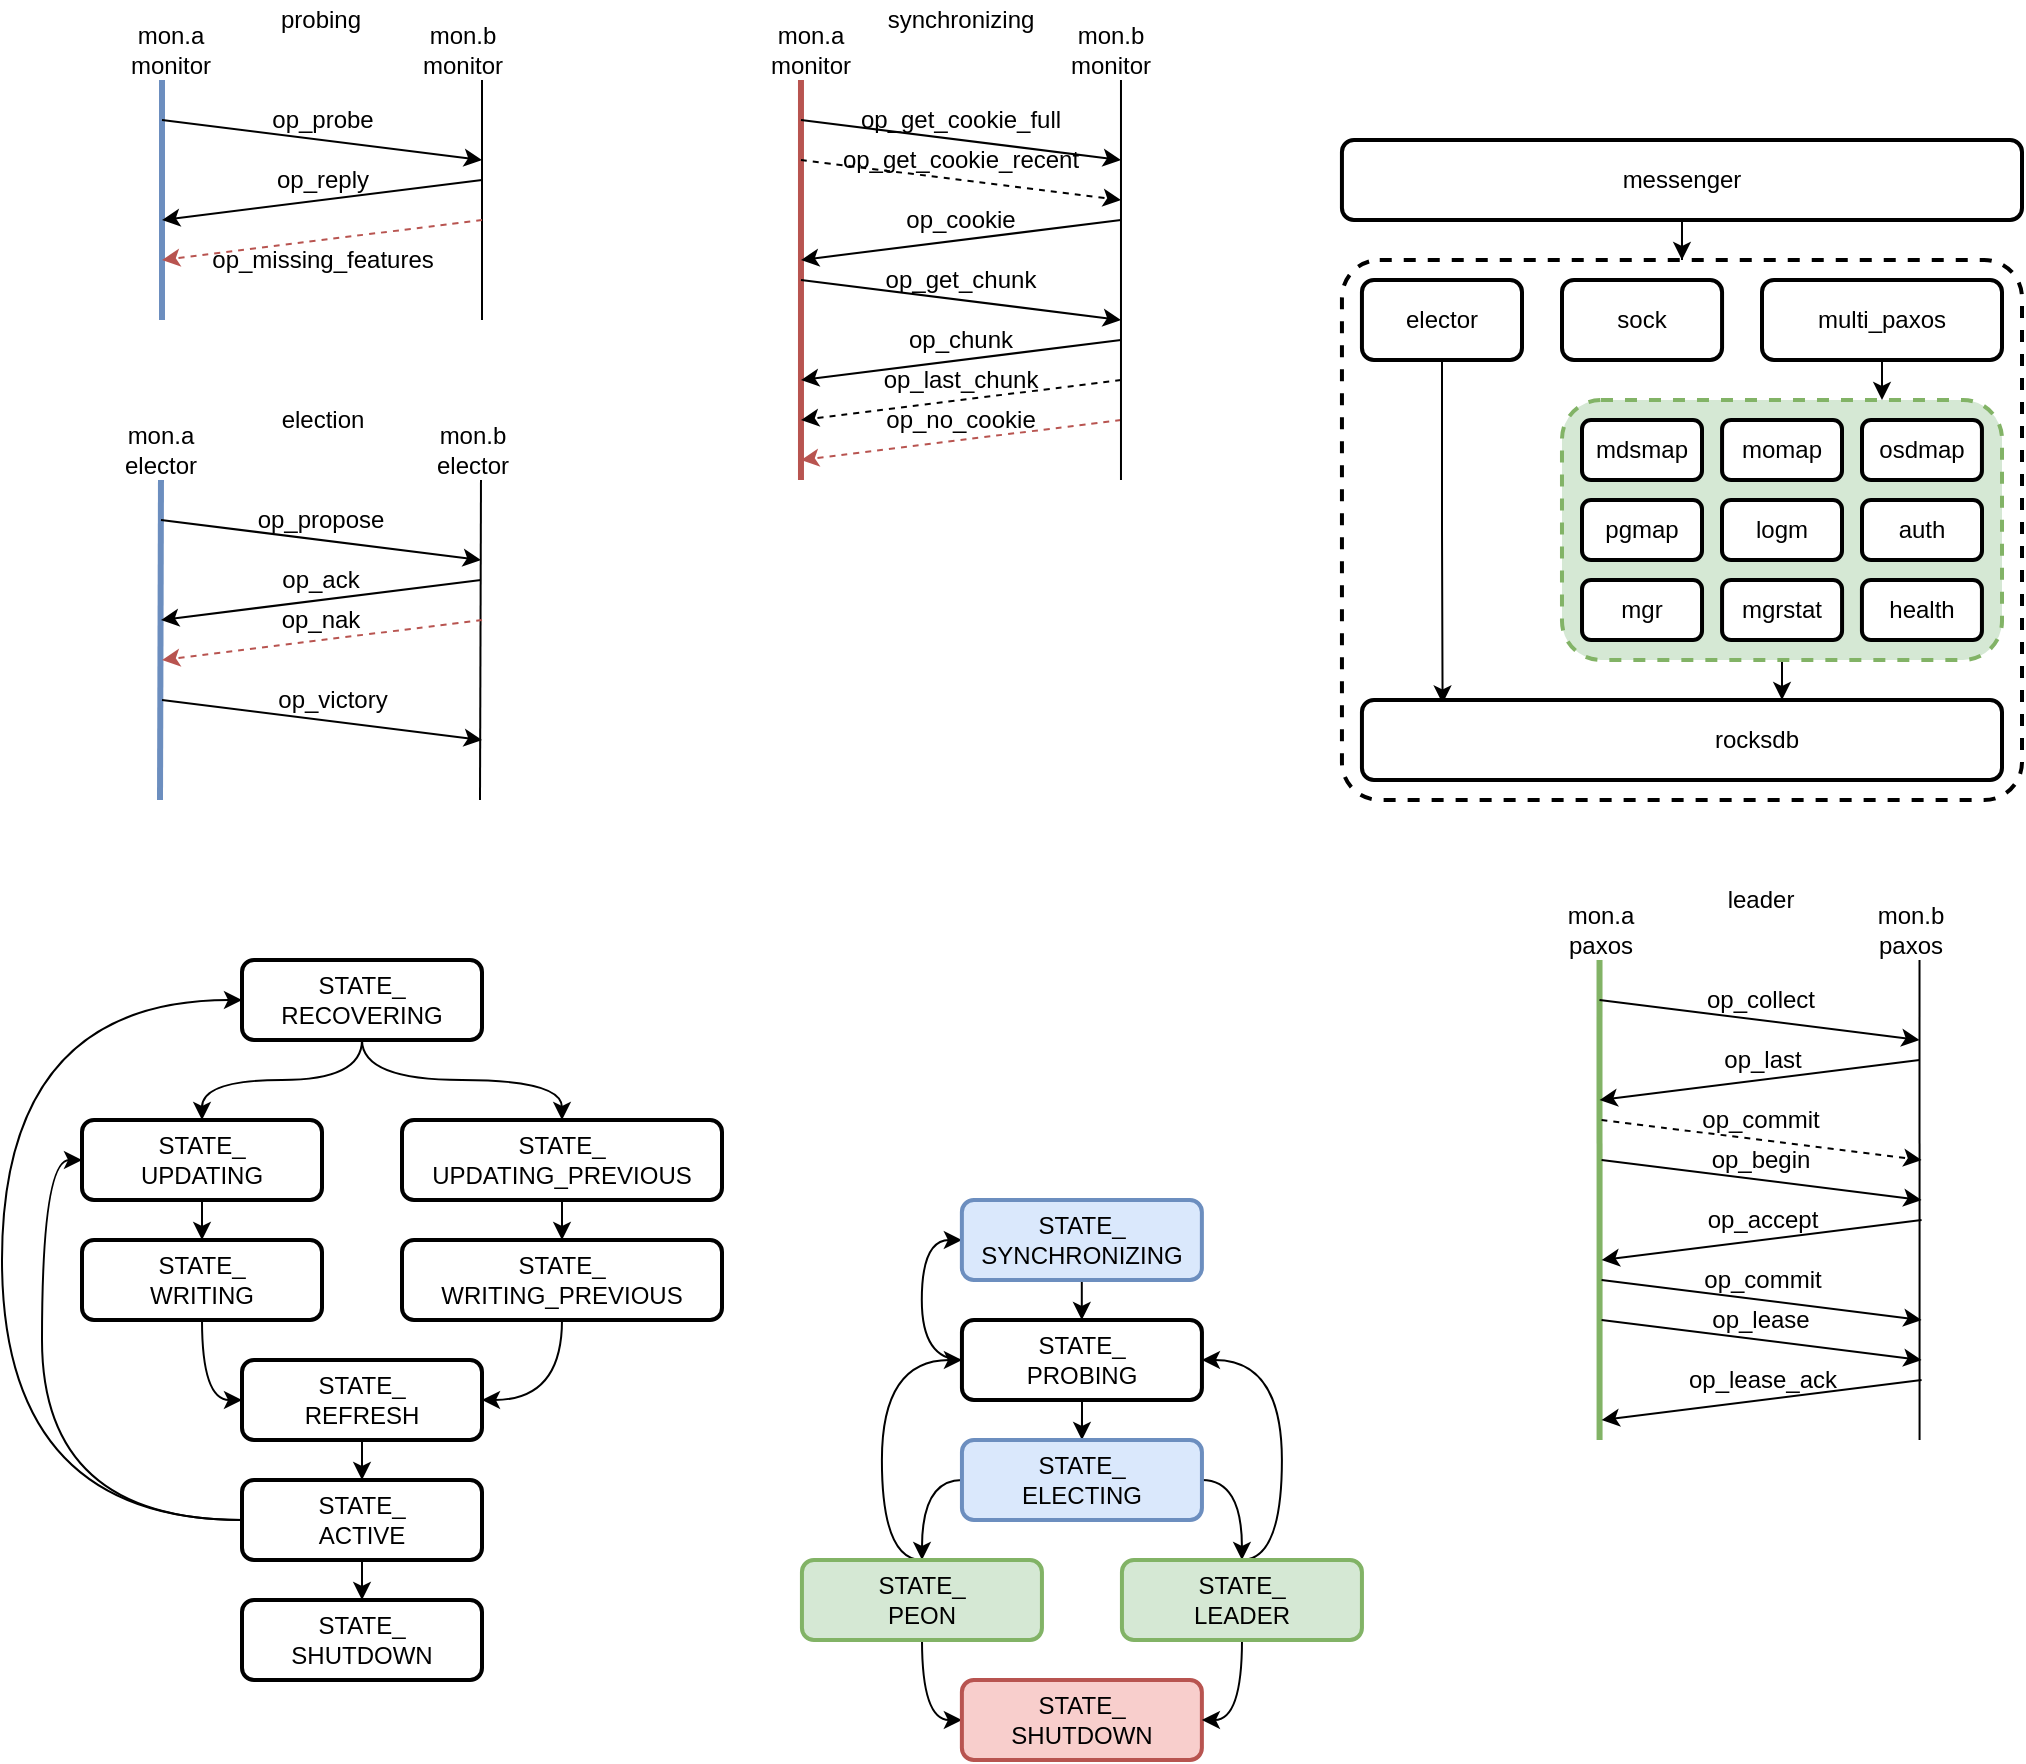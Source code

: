 <mxfile version="16.6.2" type="github">
  <diagram id="gPGmmSkIuNM7hHSW2nEX" name="ceph-mon">
    <mxGraphModel dx="569" dy="357" grid="1" gridSize="10" guides="1" tooltips="1" connect="1" arrows="1" fold="1" page="1" pageScale="1" pageWidth="827" pageHeight="1169" math="0" shadow="0">
      <root>
        <mxCell id="0" />
        <mxCell id="1" parent="0" />
        <mxCell id="sqTBd7FC-M_LxHG4HPQc-21" value="" style="rounded=1;whiteSpace=wrap;html=1;strokeWidth=2;fillWeight=4;hachureGap=8;hachureAngle=45;sketch=0;arcSize=7;dashed=1;" vertex="1" parent="1">
          <mxGeometry x="669.97" y="170" width="340.03" height="270" as="geometry" />
        </mxCell>
        <mxCell id="hZt0JMwIf0L2Fr2vzAB7-13" style="edgeStyle=orthogonalEdgeStyle;curved=1;rounded=0;orthogonalLoop=1;jettySize=auto;html=1;entryX=0;entryY=0.5;entryDx=0;entryDy=0;exitX=0;exitY=0.5;exitDx=0;exitDy=0;" parent="1" source="RQvdqafXlcqxsu7NmPzM-1" target="hZt0JMwIf0L2Fr2vzAB7-1" edge="1">
          <mxGeometry relative="1" as="geometry" />
        </mxCell>
        <mxCell id="hZt0JMwIf0L2Fr2vzAB7-126" value="" style="edgeStyle=orthogonalEdgeStyle;curved=1;rounded=0;orthogonalLoop=1;jettySize=auto;html=1;strokeColor=#000000;strokeWidth=1;entryX=0.5;entryY=0;entryDx=0;entryDy=0;" parent="1" source="RQvdqafXlcqxsu7NmPzM-1" target="hZt0JMwIf0L2Fr2vzAB7-3" edge="1">
          <mxGeometry relative="1" as="geometry" />
        </mxCell>
        <mxCell id="RQvdqafXlcqxsu7NmPzM-1" value="STATE_&lt;br&gt;PROBING" style="rounded=1;whiteSpace=wrap;html=1;strokeWidth=2;fillWeight=4;hachureGap=8;hachureAngle=45;sketch=0;" parent="1" vertex="1">
          <mxGeometry x="479.97" y="700" width="120" height="40" as="geometry" />
        </mxCell>
        <mxCell id="hZt0JMwIf0L2Fr2vzAB7-14" value="" style="edgeStyle=orthogonalEdgeStyle;curved=1;rounded=0;orthogonalLoop=1;jettySize=auto;html=1;" parent="1" source="hZt0JMwIf0L2Fr2vzAB7-1" target="RQvdqafXlcqxsu7NmPzM-1" edge="1">
          <mxGeometry relative="1" as="geometry" />
        </mxCell>
        <mxCell id="hZt0JMwIf0L2Fr2vzAB7-1" value="STATE_&lt;br&gt;SYNCHRONIZING" style="rounded=1;whiteSpace=wrap;html=1;strokeWidth=2;fillWeight=4;hachureGap=8;hachureAngle=45;sketch=0;fillColor=#dae8fc;strokeColor=#6c8ebf;" parent="1" vertex="1">
          <mxGeometry x="479.94" y="640" width="120" height="40" as="geometry" />
        </mxCell>
        <mxCell id="hZt0JMwIf0L2Fr2vzAB7-8" style="edgeStyle=orthogonalEdgeStyle;rounded=0;orthogonalLoop=1;jettySize=auto;html=1;curved=1;exitX=0;exitY=0.5;exitDx=0;exitDy=0;" parent="1" source="hZt0JMwIf0L2Fr2vzAB7-3" target="hZt0JMwIf0L2Fr2vzAB7-7" edge="1">
          <mxGeometry relative="1" as="geometry" />
        </mxCell>
        <mxCell id="hZt0JMwIf0L2Fr2vzAB7-18" style="edgeStyle=orthogonalEdgeStyle;curved=1;rounded=0;orthogonalLoop=1;jettySize=auto;html=1;entryX=0.5;entryY=0;entryDx=0;entryDy=0;exitX=1;exitY=0.5;exitDx=0;exitDy=0;" parent="1" source="hZt0JMwIf0L2Fr2vzAB7-3" target="hZt0JMwIf0L2Fr2vzAB7-5" edge="1">
          <mxGeometry relative="1" as="geometry" />
        </mxCell>
        <mxCell id="hZt0JMwIf0L2Fr2vzAB7-3" value="STATE_&lt;br&gt;ELECTING" style="rounded=1;whiteSpace=wrap;html=1;strokeWidth=2;fillWeight=4;hachureGap=8;hachureAngle=45;sketch=0;fillColor=#dae8fc;strokeColor=#6c8ebf;" parent="1" vertex="1">
          <mxGeometry x="479.97" y="760" width="120" height="40" as="geometry" />
        </mxCell>
        <mxCell id="hZt0JMwIf0L2Fr2vzAB7-125" style="edgeStyle=orthogonalEdgeStyle;curved=1;rounded=0;orthogonalLoop=1;jettySize=auto;html=1;entryX=0;entryY=0.5;entryDx=0;entryDy=0;strokeColor=#000000;strokeWidth=1;" parent="1" source="hZt0JMwIf0L2Fr2vzAB7-7" target="hZt0JMwIf0L2Fr2vzAB7-9" edge="1">
          <mxGeometry relative="1" as="geometry">
            <Array as="points">
              <mxPoint x="460" y="900" />
            </Array>
          </mxGeometry>
        </mxCell>
        <mxCell id="hZt0JMwIf0L2Fr2vzAB7-127" style="edgeStyle=orthogonalEdgeStyle;curved=1;rounded=0;orthogonalLoop=1;jettySize=auto;html=1;entryX=0;entryY=0.5;entryDx=0;entryDy=0;strokeColor=#000000;strokeWidth=1;exitX=0.5;exitY=0;exitDx=0;exitDy=0;" parent="1" source="hZt0JMwIf0L2Fr2vzAB7-7" target="RQvdqafXlcqxsu7NmPzM-1" edge="1">
          <mxGeometry relative="1" as="geometry">
            <Array as="points">
              <mxPoint x="439.97" y="820" />
              <mxPoint x="439.97" y="720" />
            </Array>
          </mxGeometry>
        </mxCell>
        <mxCell id="hZt0JMwIf0L2Fr2vzAB7-7" value="STATE_&lt;br&gt;PEON" style="rounded=1;whiteSpace=wrap;html=1;strokeWidth=2;fillWeight=4;hachureGap=8;hachureAngle=45;sketch=0;fillColor=#d5e8d4;strokeColor=#82b366;" parent="1" vertex="1">
          <mxGeometry x="399.97" y="820" width="120" height="40" as="geometry" />
        </mxCell>
        <mxCell id="hZt0JMwIf0L2Fr2vzAB7-9" value="STATE_&lt;br&gt;SHUTDOWN" style="rounded=1;whiteSpace=wrap;html=1;strokeWidth=2;fillWeight=4;hachureGap=8;hachureAngle=45;sketch=0;fillColor=#f8cecc;strokeColor=#b85450;" parent="1" vertex="1">
          <mxGeometry x="479.94" y="880" width="120" height="40" as="geometry" />
        </mxCell>
        <mxCell id="hZt0JMwIf0L2Fr2vzAB7-20" value="" style="endArrow=none;html=1;rounded=0;curved=1;fillColor=#dae8fc;strokeColor=#6c8ebf;strokeWidth=3;" parent="1" edge="1">
          <mxGeometry width="50" height="50" relative="1" as="geometry">
            <mxPoint x="80" y="200" as="sourcePoint" />
            <mxPoint x="80" y="80" as="targetPoint" />
          </mxGeometry>
        </mxCell>
        <mxCell id="hZt0JMwIf0L2Fr2vzAB7-21" value="mon.a&lt;br&gt;monitor" style="text;html=1;align=center;verticalAlign=middle;resizable=0;points=[];autosize=1;strokeColor=none;fillColor=none;" parent="1" vertex="1">
          <mxGeometry x="54.49" y="50" width="60" height="30" as="geometry" />
        </mxCell>
        <mxCell id="hZt0JMwIf0L2Fr2vzAB7-22" value="" style="endArrow=none;html=1;rounded=0;curved=1;" parent="1" edge="1">
          <mxGeometry width="50" height="50" relative="1" as="geometry">
            <mxPoint x="240" y="200" as="sourcePoint" />
            <mxPoint x="240" y="80" as="targetPoint" />
          </mxGeometry>
        </mxCell>
        <mxCell id="hZt0JMwIf0L2Fr2vzAB7-23" value="mon.b&lt;br&gt;monitor" style="text;html=1;align=center;verticalAlign=middle;resizable=0;points=[];autosize=1;strokeColor=none;fillColor=none;" parent="1" vertex="1">
          <mxGeometry x="200" y="50" width="60" height="30" as="geometry" />
        </mxCell>
        <mxCell id="hZt0JMwIf0L2Fr2vzAB7-24" value="" style="endArrow=classic;html=1;rounded=0;curved=1;" parent="1" edge="1">
          <mxGeometry width="50" height="50" relative="1" as="geometry">
            <mxPoint x="80" y="100" as="sourcePoint" />
            <mxPoint x="240" y="120" as="targetPoint" />
          </mxGeometry>
        </mxCell>
        <mxCell id="hZt0JMwIf0L2Fr2vzAB7-25" value="op_probe" style="text;html=1;align=center;verticalAlign=middle;resizable=0;points=[];autosize=1;strokeColor=none;fillColor=none;" parent="1" vertex="1">
          <mxGeometry x="125" y="90" width="70" height="20" as="geometry" />
        </mxCell>
        <mxCell id="hZt0JMwIf0L2Fr2vzAB7-26" value="" style="endArrow=classic;html=1;rounded=0;curved=1;" parent="1" edge="1">
          <mxGeometry width="50" height="50" relative="1" as="geometry">
            <mxPoint x="240" y="130" as="sourcePoint" />
            <mxPoint x="80" y="150" as="targetPoint" />
          </mxGeometry>
        </mxCell>
        <mxCell id="hZt0JMwIf0L2Fr2vzAB7-27" value="op_reply" style="text;html=1;align=center;verticalAlign=middle;resizable=0;points=[];autosize=1;strokeColor=none;fillColor=none;" parent="1" vertex="1">
          <mxGeometry x="130" y="120" width="60" height="20" as="geometry" />
        </mxCell>
        <mxCell id="hZt0JMwIf0L2Fr2vzAB7-28" value="" style="endArrow=classic;html=1;rounded=0;curved=1;dashed=1;fillColor=#f8cecc;strokeColor=#b85450;" parent="1" edge="1">
          <mxGeometry width="50" height="50" relative="1" as="geometry">
            <mxPoint x="240" y="150" as="sourcePoint" />
            <mxPoint x="80" y="170" as="targetPoint" />
          </mxGeometry>
        </mxCell>
        <mxCell id="hZt0JMwIf0L2Fr2vzAB7-29" value="&lt;span style=&quot;color: rgba(0 , 0 , 0 , 0) ; font-family: monospace ; font-size: 0px&quot;&gt;%3CmxGraphModel%3E%3Croot%3E%3CmxCell%20id%3D%220%22%2F%3E%3CmxCell%20id%3D%221%22%20parent%3D%220%22%2F%3E%3CmxCell%20id%3D%222%22%20value%3D%22%22%20style%3D%22endArrow%3Dclassic%3Bhtml%3D1%3Brounded%3D0%3Bcurved%3D1%3B%22%20edge%3D%221%22%20parent%3D%221%22%3E%3CmxGeometry%20width%3D%2250%22%20height%3D%2250%22%20relative%3D%221%22%20as%3D%22geometry%22%3E%3CmxPoint%20x%3D%22240%22%20y%3D%22370%22%20as%3D%22sourcePoint%22%2F%3E%3CmxPoint%20x%3D%22120%22%20y%3D%22390%22%20as%3D%22targetPoint%22%2F%3E%3C%2FmxGeometry%3E%3C%2FmxCell%3E%3C%2Froot%3E%3C%2FmxGraphModel%3E&lt;/span&gt;" style="text;html=1;align=center;verticalAlign=middle;resizable=0;points=[];autosize=1;strokeColor=none;fillColor=none;" parent="1" vertex="1">
          <mxGeometry x="470" y="110" width="20" height="20" as="geometry" />
        </mxCell>
        <mxCell id="hZt0JMwIf0L2Fr2vzAB7-30" value="op_missing_features" style="text;html=1;align=center;verticalAlign=middle;resizable=0;points=[];autosize=1;strokeColor=none;fillColor=none;" parent="1" vertex="1">
          <mxGeometry x="95" y="160" width="130" height="20" as="geometry" />
        </mxCell>
        <mxCell id="hZt0JMwIf0L2Fr2vzAB7-31" value="" style="endArrow=none;html=1;rounded=0;curved=1;fillColor=#f8cecc;strokeColor=#b85450;strokeWidth=3;" parent="1" edge="1">
          <mxGeometry width="50" height="50" relative="1" as="geometry">
            <mxPoint x="399.49" y="280" as="sourcePoint" />
            <mxPoint x="399.49" y="80" as="targetPoint" />
          </mxGeometry>
        </mxCell>
        <mxCell id="hZt0JMwIf0L2Fr2vzAB7-32" value="probing" style="text;html=1;align=center;verticalAlign=middle;resizable=0;points=[];autosize=1;strokeColor=none;fillColor=none;" parent="1" vertex="1">
          <mxGeometry x="129.49" y="40" width="60" height="20" as="geometry" />
        </mxCell>
        <mxCell id="hZt0JMwIf0L2Fr2vzAB7-33" value="synchronizing" style="text;html=1;align=center;verticalAlign=middle;resizable=0;points=[];autosize=1;strokeColor=none;fillColor=none;" parent="1" vertex="1">
          <mxGeometry x="433.95" y="40" width="90" height="20" as="geometry" />
        </mxCell>
        <mxCell id="hZt0JMwIf0L2Fr2vzAB7-34" value="" style="endArrow=classic;html=1;rounded=0;curved=1;" parent="1" edge="1">
          <mxGeometry width="50" height="50" relative="1" as="geometry">
            <mxPoint x="399.49" y="100" as="sourcePoint" />
            <mxPoint x="559.49" y="120" as="targetPoint" />
          </mxGeometry>
        </mxCell>
        <mxCell id="hZt0JMwIf0L2Fr2vzAB7-35" value="op_get_cookie_full" style="text;html=1;align=center;verticalAlign=middle;resizable=0;points=[];autosize=1;strokeColor=none;fillColor=none;" parent="1" vertex="1">
          <mxGeometry x="419.49" y="90" width="120" height="20" as="geometry" />
        </mxCell>
        <mxCell id="hZt0JMwIf0L2Fr2vzAB7-36" value="" style="endArrow=classic;html=1;rounded=0;curved=1;dashed=1;" parent="1" edge="1">
          <mxGeometry width="50" height="50" relative="1" as="geometry">
            <mxPoint x="399.49" y="120" as="sourcePoint" />
            <mxPoint x="559.49" y="140" as="targetPoint" />
          </mxGeometry>
        </mxCell>
        <mxCell id="hZt0JMwIf0L2Fr2vzAB7-37" value="op_get_cookie_recent" style="text;html=1;align=center;verticalAlign=middle;resizable=0;points=[];autosize=1;strokeColor=none;fillColor=none;" parent="1" vertex="1">
          <mxGeometry x="414.49" y="110" width="130" height="20" as="geometry" />
        </mxCell>
        <mxCell id="hZt0JMwIf0L2Fr2vzAB7-38" value="" style="endArrow=classic;html=1;rounded=0;curved=1;" parent="1" edge="1">
          <mxGeometry width="50" height="50" relative="1" as="geometry">
            <mxPoint x="559.49" y="150" as="sourcePoint" />
            <mxPoint x="399.49" y="170" as="targetPoint" />
          </mxGeometry>
        </mxCell>
        <mxCell id="hZt0JMwIf0L2Fr2vzAB7-39" value="op_cookie" style="text;html=1;align=center;verticalAlign=middle;resizable=0;points=[];autosize=1;strokeColor=none;fillColor=none;" parent="1" vertex="1">
          <mxGeometry x="444.49" y="140" width="70" height="20" as="geometry" />
        </mxCell>
        <mxCell id="hZt0JMwIf0L2Fr2vzAB7-40" value="" style="endArrow=classic;html=1;rounded=0;curved=1;" parent="1" edge="1">
          <mxGeometry width="50" height="50" relative="1" as="geometry">
            <mxPoint x="399.49" y="180" as="sourcePoint" />
            <mxPoint x="559.49" y="200" as="targetPoint" />
          </mxGeometry>
        </mxCell>
        <mxCell id="hZt0JMwIf0L2Fr2vzAB7-42" value="op_get_chunk" style="text;html=1;align=center;verticalAlign=middle;resizable=0;points=[];autosize=1;strokeColor=none;fillColor=none;" parent="1" vertex="1">
          <mxGeometry x="434.49" y="170" width="90" height="20" as="geometry" />
        </mxCell>
        <mxCell id="hZt0JMwIf0L2Fr2vzAB7-43" value="" style="endArrow=classic;html=1;rounded=0;curved=1;" parent="1" edge="1">
          <mxGeometry width="50" height="50" relative="1" as="geometry">
            <mxPoint x="559.49" y="210" as="sourcePoint" />
            <mxPoint x="399.49" y="230" as="targetPoint" />
          </mxGeometry>
        </mxCell>
        <mxCell id="hZt0JMwIf0L2Fr2vzAB7-44" value="op_chunk" style="text;html=1;align=center;verticalAlign=middle;resizable=0;points=[];autosize=1;strokeColor=none;fillColor=none;" parent="1" vertex="1">
          <mxGeometry x="444.49" y="200" width="70" height="20" as="geometry" />
        </mxCell>
        <mxCell id="hZt0JMwIf0L2Fr2vzAB7-45" value="" style="endArrow=classic;html=1;rounded=0;curved=1;dashed=1;" parent="1" edge="1">
          <mxGeometry width="50" height="50" relative="1" as="geometry">
            <mxPoint x="559.49" y="230" as="sourcePoint" />
            <mxPoint x="399.49" y="250" as="targetPoint" />
          </mxGeometry>
        </mxCell>
        <mxCell id="hZt0JMwIf0L2Fr2vzAB7-46" value="op_last_chunk" style="text;html=1;align=center;verticalAlign=middle;resizable=0;points=[];autosize=1;strokeColor=none;fillColor=none;" parent="1" vertex="1">
          <mxGeometry x="434.49" y="220" width="90" height="20" as="geometry" />
        </mxCell>
        <mxCell id="hZt0JMwIf0L2Fr2vzAB7-47" value="" style="endArrow=classic;html=1;rounded=0;curved=1;dashed=1;fillColor=#f8cecc;strokeColor=#b85450;" parent="1" edge="1">
          <mxGeometry width="50" height="50" relative="1" as="geometry">
            <mxPoint x="559.49" y="250" as="sourcePoint" />
            <mxPoint x="399.49" y="270" as="targetPoint" />
          </mxGeometry>
        </mxCell>
        <mxCell id="hZt0JMwIf0L2Fr2vzAB7-48" value="op_no_cookie" style="text;html=1;align=center;verticalAlign=middle;resizable=0;points=[];autosize=1;strokeColor=none;fillColor=none;" parent="1" vertex="1">
          <mxGeometry x="434.49" y="240" width="90" height="20" as="geometry" />
        </mxCell>
        <mxCell id="hZt0JMwIf0L2Fr2vzAB7-50" value="" style="endArrow=none;html=1;rounded=0;curved=1;" parent="1" edge="1">
          <mxGeometry width="50" height="50" relative="1" as="geometry">
            <mxPoint x="559.49" y="280" as="sourcePoint" />
            <mxPoint x="559.49" y="80" as="targetPoint" />
          </mxGeometry>
        </mxCell>
        <mxCell id="hZt0JMwIf0L2Fr2vzAB7-51" value="mon.a&lt;br&gt;monitor" style="text;html=1;align=center;verticalAlign=middle;resizable=0;points=[];autosize=1;strokeColor=none;fillColor=none;" parent="1" vertex="1">
          <mxGeometry x="374.49" y="50" width="60" height="30" as="geometry" />
        </mxCell>
        <mxCell id="hZt0JMwIf0L2Fr2vzAB7-52" value="mon.b&lt;br&gt;monitor" style="text;html=1;align=center;verticalAlign=middle;resizable=0;points=[];autosize=1;strokeColor=none;fillColor=none;" parent="1" vertex="1">
          <mxGeometry x="524.49" y="50" width="60" height="30" as="geometry" />
        </mxCell>
        <mxCell id="hZt0JMwIf0L2Fr2vzAB7-53" value="&lt;span style=&quot;color: rgba(0 , 0 , 0 , 0) ; font-family: monospace ; font-size: 0px&quot;&gt;%3CmxGraphModel%3E%3Croot%3E%3CmxCell%20id%3D%220%22%2F%3E%3CmxCell%20id%3D%221%22%20parent%3D%220%22%2F%3E%3CmxCell%20id%3D%222%22%20value%3D%22%22%20style%3D%22endArrow%3Dclassic%3Bhtml%3D1%3Brounded%3D0%3Bcurved%3D1%3B%22%20edge%3D%221%22%20parent%3D%221%22%3E%3CmxGeometry%20width%3D%2250%22%20height%3D%2250%22%20relative%3D%221%22%20as%3D%22geometry%22%3E%3CmxPoint%20x%3D%22240%22%20y%3D%22370%22%20as%3D%22sourcePoint%22%2F%3E%3CmxPoint%20x%3D%22120%22%20y%3D%22390%22%20as%3D%22targetPoint%22%2F%3E%3C%2FmxGeometry%3E%3C%2FmxCell%3E%3C%2Froot%3E%3C%2FmxGraphModel%3E&lt;/span&gt;" style="text;html=1;align=center;verticalAlign=middle;resizable=0;points=[];autosize=1;strokeColor=none;fillColor=none;" parent="1" vertex="1">
          <mxGeometry x="150.0" y="310" width="20" height="20" as="geometry" />
        </mxCell>
        <mxCell id="hZt0JMwIf0L2Fr2vzAB7-54" value="" style="endArrow=none;html=1;rounded=0;curved=1;fillColor=#dae8fc;strokeColor=#6c8ebf;strokeWidth=3;" parent="1" edge="1">
          <mxGeometry width="50" height="50" relative="1" as="geometry">
            <mxPoint x="79" y="440" as="sourcePoint" />
            <mxPoint x="79.49" y="280" as="targetPoint" />
          </mxGeometry>
        </mxCell>
        <mxCell id="hZt0JMwIf0L2Fr2vzAB7-55" value="election" style="text;html=1;align=center;verticalAlign=middle;resizable=0;points=[];autosize=1;strokeColor=none;fillColor=none;" parent="1" vertex="1">
          <mxGeometry x="130" y="240" width="60" height="20" as="geometry" />
        </mxCell>
        <mxCell id="hZt0JMwIf0L2Fr2vzAB7-56" value="" style="endArrow=classic;html=1;rounded=0;curved=1;" parent="1" edge="1">
          <mxGeometry width="50" height="50" relative="1" as="geometry">
            <mxPoint x="79.49" y="300" as="sourcePoint" />
            <mxPoint x="239.49" y="320" as="targetPoint" />
          </mxGeometry>
        </mxCell>
        <mxCell id="hZt0JMwIf0L2Fr2vzAB7-57" value="op_propose" style="text;html=1;align=center;verticalAlign=middle;resizable=0;points=[];autosize=1;strokeColor=none;fillColor=none;" parent="1" vertex="1">
          <mxGeometry x="119.49" y="290" width="80" height="20" as="geometry" />
        </mxCell>
        <mxCell id="hZt0JMwIf0L2Fr2vzAB7-60" value="" style="endArrow=classic;html=1;rounded=0;curved=1;fillColor=#f8cecc;strokeColor=#000000;" parent="1" edge="1">
          <mxGeometry width="50" height="50" relative="1" as="geometry">
            <mxPoint x="239.49" y="330" as="sourcePoint" />
            <mxPoint x="79.49" y="350" as="targetPoint" />
          </mxGeometry>
        </mxCell>
        <mxCell id="hZt0JMwIf0L2Fr2vzAB7-61" value="op_nak" style="text;html=1;align=center;verticalAlign=middle;resizable=0;points=[];autosize=1;strokeColor=none;fillColor=none;" parent="1" vertex="1">
          <mxGeometry x="134.49" y="340" width="50" height="20" as="geometry" />
        </mxCell>
        <mxCell id="hZt0JMwIf0L2Fr2vzAB7-70" value="" style="endArrow=none;html=1;rounded=0;curved=1;" parent="1" edge="1">
          <mxGeometry width="50" height="50" relative="1" as="geometry">
            <mxPoint x="239" y="440" as="sourcePoint" />
            <mxPoint x="239.49" y="280" as="targetPoint" />
          </mxGeometry>
        </mxCell>
        <mxCell id="hZt0JMwIf0L2Fr2vzAB7-71" value="mon.a&lt;br&gt;elector" style="text;html=1;align=center;verticalAlign=middle;resizable=0;points=[];autosize=1;strokeColor=none;fillColor=none;" parent="1" vertex="1">
          <mxGeometry x="54.49" y="250" width="50" height="30" as="geometry" />
        </mxCell>
        <mxCell id="hZt0JMwIf0L2Fr2vzAB7-73" value="mon.b&lt;br&gt;elector" style="text;html=1;align=center;verticalAlign=middle;resizable=0;points=[];autosize=1;strokeColor=none;fillColor=none;" parent="1" vertex="1">
          <mxGeometry x="210" y="250" width="50" height="30" as="geometry" />
        </mxCell>
        <mxCell id="hZt0JMwIf0L2Fr2vzAB7-74" value="" style="endArrow=classic;html=1;rounded=0;curved=1;fillColor=#f8cecc;strokeColor=#b85450;dashed=1;" parent="1" edge="1">
          <mxGeometry width="50" height="50" relative="1" as="geometry">
            <mxPoint x="240" y="350" as="sourcePoint" />
            <mxPoint x="80.0" y="370" as="targetPoint" />
          </mxGeometry>
        </mxCell>
        <mxCell id="hZt0JMwIf0L2Fr2vzAB7-75" value="op_ack" style="text;html=1;align=center;verticalAlign=middle;resizable=0;points=[];autosize=1;strokeColor=none;fillColor=none;" parent="1" vertex="1">
          <mxGeometry x="134.49" y="320" width="50" height="20" as="geometry" />
        </mxCell>
        <mxCell id="hZt0JMwIf0L2Fr2vzAB7-76" value="" style="endArrow=classic;html=1;rounded=0;curved=1;" parent="1" edge="1">
          <mxGeometry width="50" height="50" relative="1" as="geometry">
            <mxPoint x="80.0" y="390" as="sourcePoint" />
            <mxPoint x="240" y="410" as="targetPoint" />
          </mxGeometry>
        </mxCell>
        <mxCell id="hZt0JMwIf0L2Fr2vzAB7-77" value="op_victory" style="text;html=1;align=center;verticalAlign=middle;resizable=0;points=[];autosize=1;strokeColor=none;fillColor=none;" parent="1" vertex="1">
          <mxGeometry x="130" y="380" width="70" height="20" as="geometry" />
        </mxCell>
        <mxCell id="hZt0JMwIf0L2Fr2vzAB7-117" value="" style="edgeStyle=orthogonalEdgeStyle;curved=1;rounded=0;orthogonalLoop=1;jettySize=auto;html=1;strokeColor=#000000;strokeWidth=1;" parent="1" source="hZt0JMwIf0L2Fr2vzAB7-78" target="hZt0JMwIf0L2Fr2vzAB7-81" edge="1">
          <mxGeometry relative="1" as="geometry" />
        </mxCell>
        <mxCell id="hZt0JMwIf0L2Fr2vzAB7-118" style="edgeStyle=orthogonalEdgeStyle;curved=1;rounded=0;orthogonalLoop=1;jettySize=auto;html=1;entryX=0.5;entryY=0;entryDx=0;entryDy=0;strokeColor=#000000;strokeWidth=1;" parent="1" source="hZt0JMwIf0L2Fr2vzAB7-78" target="hZt0JMwIf0L2Fr2vzAB7-80" edge="1">
          <mxGeometry relative="1" as="geometry" />
        </mxCell>
        <mxCell id="hZt0JMwIf0L2Fr2vzAB7-78" value="STATE_&lt;br&gt;RECOVERING" style="rounded=1;whiteSpace=wrap;html=1;strokeWidth=2;fillWeight=4;hachureGap=8;hachureAngle=45;sketch=0;" parent="1" vertex="1">
          <mxGeometry x="120" y="520" width="120" height="40" as="geometry" />
        </mxCell>
        <mxCell id="hZt0JMwIf0L2Fr2vzAB7-115" value="" style="edgeStyle=orthogonalEdgeStyle;curved=1;rounded=0;orthogonalLoop=1;jettySize=auto;html=1;strokeColor=#000000;strokeWidth=1;" parent="1" source="hZt0JMwIf0L2Fr2vzAB7-79" target="hZt0JMwIf0L2Fr2vzAB7-85" edge="1">
          <mxGeometry relative="1" as="geometry" />
        </mxCell>
        <mxCell id="hZt0JMwIf0L2Fr2vzAB7-119" style="edgeStyle=orthogonalEdgeStyle;curved=1;rounded=0;orthogonalLoop=1;jettySize=auto;html=1;entryX=0;entryY=0.5;entryDx=0;entryDy=0;strokeColor=#000000;strokeWidth=1;exitX=0;exitY=0.5;exitDx=0;exitDy=0;" parent="1" source="hZt0JMwIf0L2Fr2vzAB7-79" target="hZt0JMwIf0L2Fr2vzAB7-78" edge="1">
          <mxGeometry relative="1" as="geometry">
            <Array as="points">
              <mxPoint y="800" />
              <mxPoint y="540" />
            </Array>
          </mxGeometry>
        </mxCell>
        <mxCell id="hZt0JMwIf0L2Fr2vzAB7-128" style="edgeStyle=orthogonalEdgeStyle;curved=1;rounded=0;orthogonalLoop=1;jettySize=auto;html=1;entryX=0;entryY=0.5;entryDx=0;entryDy=0;strokeColor=#000000;strokeWidth=1;exitX=0;exitY=0.5;exitDx=0;exitDy=0;" parent="1" source="hZt0JMwIf0L2Fr2vzAB7-79" target="hZt0JMwIf0L2Fr2vzAB7-80" edge="1">
          <mxGeometry relative="1" as="geometry">
            <Array as="points">
              <mxPoint x="20" y="800" />
              <mxPoint x="20" y="620" />
            </Array>
          </mxGeometry>
        </mxCell>
        <mxCell id="hZt0JMwIf0L2Fr2vzAB7-79" value="STATE_&lt;br&gt;ACTIVE" style="rounded=1;whiteSpace=wrap;html=1;strokeWidth=2;fillWeight=4;hachureGap=8;hachureAngle=45;sketch=0;" parent="1" vertex="1">
          <mxGeometry x="120" y="780" width="120" height="40" as="geometry" />
        </mxCell>
        <mxCell id="hZt0JMwIf0L2Fr2vzAB7-111" value="" style="edgeStyle=orthogonalEdgeStyle;curved=1;rounded=0;orthogonalLoop=1;jettySize=auto;html=1;strokeColor=#000000;strokeWidth=1;" parent="1" source="hZt0JMwIf0L2Fr2vzAB7-80" target="hZt0JMwIf0L2Fr2vzAB7-82" edge="1">
          <mxGeometry relative="1" as="geometry" />
        </mxCell>
        <mxCell id="hZt0JMwIf0L2Fr2vzAB7-80" value="STATE_&lt;br&gt;UPDATING" style="rounded=1;whiteSpace=wrap;html=1;strokeWidth=2;fillWeight=4;hachureGap=8;hachureAngle=45;sketch=0;" parent="1" vertex="1">
          <mxGeometry x="40" y="600" width="120" height="40" as="geometry" />
        </mxCell>
        <mxCell id="hZt0JMwIf0L2Fr2vzAB7-110" value="" style="edgeStyle=orthogonalEdgeStyle;curved=1;rounded=0;orthogonalLoop=1;jettySize=auto;html=1;strokeColor=#000000;strokeWidth=1;" parent="1" source="hZt0JMwIf0L2Fr2vzAB7-81" target="hZt0JMwIf0L2Fr2vzAB7-83" edge="1">
          <mxGeometry relative="1" as="geometry" />
        </mxCell>
        <mxCell id="hZt0JMwIf0L2Fr2vzAB7-81" value="STATE_&lt;br&gt;UPDATING_PREVIOUS" style="rounded=1;whiteSpace=wrap;html=1;strokeWidth=2;fillWeight=4;hachureGap=8;hachureAngle=45;sketch=0;" parent="1" vertex="1">
          <mxGeometry x="200" y="600" width="160" height="40" as="geometry" />
        </mxCell>
        <mxCell id="hZt0JMwIf0L2Fr2vzAB7-113" value="" style="edgeStyle=orthogonalEdgeStyle;curved=1;rounded=0;orthogonalLoop=1;jettySize=auto;html=1;strokeColor=#000000;strokeWidth=1;entryX=0;entryY=0.5;entryDx=0;entryDy=0;" parent="1" source="hZt0JMwIf0L2Fr2vzAB7-82" target="hZt0JMwIf0L2Fr2vzAB7-84" edge="1">
          <mxGeometry relative="1" as="geometry" />
        </mxCell>
        <mxCell id="hZt0JMwIf0L2Fr2vzAB7-82" value="STATE_&lt;br&gt;WRITING" style="rounded=1;whiteSpace=wrap;html=1;strokeWidth=2;fillWeight=4;hachureGap=8;hachureAngle=45;sketch=0;" parent="1" vertex="1">
          <mxGeometry x="40" y="660" width="120" height="40" as="geometry" />
        </mxCell>
        <mxCell id="hZt0JMwIf0L2Fr2vzAB7-112" style="edgeStyle=orthogonalEdgeStyle;curved=1;rounded=0;orthogonalLoop=1;jettySize=auto;html=1;entryX=1;entryY=0.5;entryDx=0;entryDy=0;strokeColor=#000000;strokeWidth=1;" parent="1" source="hZt0JMwIf0L2Fr2vzAB7-83" target="hZt0JMwIf0L2Fr2vzAB7-84" edge="1">
          <mxGeometry relative="1" as="geometry" />
        </mxCell>
        <mxCell id="hZt0JMwIf0L2Fr2vzAB7-83" value="STATE_&lt;br&gt;WRITING_PREVIOUS" style="rounded=1;whiteSpace=wrap;html=1;strokeWidth=2;fillWeight=4;hachureGap=8;hachureAngle=45;sketch=0;" parent="1" vertex="1">
          <mxGeometry x="200" y="660" width="160" height="40" as="geometry" />
        </mxCell>
        <mxCell id="hZt0JMwIf0L2Fr2vzAB7-114" value="" style="edgeStyle=orthogonalEdgeStyle;curved=1;rounded=0;orthogonalLoop=1;jettySize=auto;html=1;strokeColor=#000000;strokeWidth=1;" parent="1" source="hZt0JMwIf0L2Fr2vzAB7-84" target="hZt0JMwIf0L2Fr2vzAB7-79" edge="1">
          <mxGeometry relative="1" as="geometry" />
        </mxCell>
        <mxCell id="hZt0JMwIf0L2Fr2vzAB7-84" value="STATE_&lt;br&gt;REFRESH" style="rounded=1;whiteSpace=wrap;html=1;strokeWidth=2;fillWeight=4;hachureGap=8;hachureAngle=45;sketch=0;" parent="1" vertex="1">
          <mxGeometry x="120" y="720" width="120" height="40" as="geometry" />
        </mxCell>
        <mxCell id="hZt0JMwIf0L2Fr2vzAB7-85" value="STATE_&lt;br&gt;SHUTDOWN" style="rounded=1;whiteSpace=wrap;html=1;strokeWidth=2;fillWeight=4;hachureGap=8;hachureAngle=45;sketch=0;" parent="1" vertex="1">
          <mxGeometry x="120" y="840" width="120" height="40" as="geometry" />
        </mxCell>
        <mxCell id="hZt0JMwIf0L2Fr2vzAB7-86" value="&lt;span style=&quot;color: rgba(0 , 0 , 0 , 0) ; font-family: monospace ; font-size: 0px&quot;&gt;%3CmxGraphModel%3E%3Croot%3E%3CmxCell%20id%3D%220%22%2F%3E%3CmxCell%20id%3D%221%22%20parent%3D%220%22%2F%3E%3CmxCell%20id%3D%222%22%20value%3D%22%22%20style%3D%22endArrow%3Dclassic%3Bhtml%3D1%3Brounded%3D0%3Bcurved%3D1%3B%22%20edge%3D%221%22%20parent%3D%221%22%3E%3CmxGeometry%20width%3D%2250%22%20height%3D%2250%22%20relative%3D%221%22%20as%3D%22geometry%22%3E%3CmxPoint%20x%3D%22240%22%20y%3D%22370%22%20as%3D%22sourcePoint%22%2F%3E%3CmxPoint%20x%3D%22120%22%20y%3D%22390%22%20as%3D%22targetPoint%22%2F%3E%3C%2FmxGeometry%3E%3C%2FmxCell%3E%3C%2Froot%3E%3C%2FmxGraphModel%3E&lt;/span&gt;" style="text;html=1;align=center;verticalAlign=middle;resizable=0;points=[];autosize=1;strokeColor=none;fillColor=none;" parent="1" vertex="1">
          <mxGeometry x="869.27" y="550" width="20" height="20" as="geometry" />
        </mxCell>
        <mxCell id="hZt0JMwIf0L2Fr2vzAB7-87" value="" style="endArrow=none;html=1;rounded=0;curved=1;fillColor=#d5e8d4;strokeColor=#82b366;strokeWidth=3;" parent="1" edge="1">
          <mxGeometry width="50" height="50" relative="1" as="geometry">
            <mxPoint x="798.78" y="760" as="sourcePoint" />
            <mxPoint x="798.76" y="520" as="targetPoint" />
          </mxGeometry>
        </mxCell>
        <mxCell id="hZt0JMwIf0L2Fr2vzAB7-88" value="leader" style="text;html=1;align=center;verticalAlign=middle;resizable=0;points=[];autosize=1;strokeColor=none;fillColor=none;" parent="1" vertex="1">
          <mxGeometry x="853.76" y="480" width="50" height="20" as="geometry" />
        </mxCell>
        <mxCell id="hZt0JMwIf0L2Fr2vzAB7-89" value="" style="endArrow=classic;html=1;rounded=0;curved=1;" parent="1" edge="1">
          <mxGeometry width="50" height="50" relative="1" as="geometry">
            <mxPoint x="798.76" y="540" as="sourcePoint" />
            <mxPoint x="958.76" y="560" as="targetPoint" />
          </mxGeometry>
        </mxCell>
        <mxCell id="hZt0JMwIf0L2Fr2vzAB7-90" value="op_collect" style="text;html=1;align=center;verticalAlign=middle;resizable=0;points=[];autosize=1;strokeColor=none;fillColor=none;" parent="1" vertex="1">
          <mxGeometry x="843.76" y="530" width="70" height="20" as="geometry" />
        </mxCell>
        <mxCell id="hZt0JMwIf0L2Fr2vzAB7-91" value="" style="endArrow=classic;html=1;rounded=0;curved=1;fillColor=#f8cecc;strokeColor=#000000;" parent="1" edge="1">
          <mxGeometry width="50" height="50" relative="1" as="geometry">
            <mxPoint x="958.76" y="570" as="sourcePoint" />
            <mxPoint x="798.76" y="590" as="targetPoint" />
          </mxGeometry>
        </mxCell>
        <mxCell id="hZt0JMwIf0L2Fr2vzAB7-93" value="" style="endArrow=none;html=1;rounded=0;curved=1;" parent="1" edge="1">
          <mxGeometry width="50" height="50" relative="1" as="geometry">
            <mxPoint x="958.78" y="760" as="sourcePoint" />
            <mxPoint x="958.76" y="520" as="targetPoint" />
          </mxGeometry>
        </mxCell>
        <mxCell id="hZt0JMwIf0L2Fr2vzAB7-94" value="mon.a&lt;br&gt;paxos" style="text;html=1;align=center;verticalAlign=middle;resizable=0;points=[];autosize=1;strokeColor=none;fillColor=none;" parent="1" vertex="1">
          <mxGeometry x="773.76" y="490" width="50" height="30" as="geometry" />
        </mxCell>
        <mxCell id="hZt0JMwIf0L2Fr2vzAB7-97" value="op_last" style="text;html=1;align=center;verticalAlign=middle;resizable=0;points=[];autosize=1;strokeColor=none;fillColor=none;" parent="1" vertex="1">
          <mxGeometry x="854.78" y="560" width="50" height="20" as="geometry" />
        </mxCell>
        <mxCell id="hZt0JMwIf0L2Fr2vzAB7-98" value="" style="endArrow=classic;html=1;rounded=0;curved=1;" parent="1" edge="1">
          <mxGeometry width="50" height="50" relative="1" as="geometry">
            <mxPoint x="799.78" y="620" as="sourcePoint" />
            <mxPoint x="959.78" y="640" as="targetPoint" />
          </mxGeometry>
        </mxCell>
        <mxCell id="hZt0JMwIf0L2Fr2vzAB7-99" value="op_begin" style="text;html=1;align=center;verticalAlign=middle;resizable=0;points=[];autosize=1;strokeColor=none;fillColor=none;" parent="1" vertex="1">
          <mxGeometry x="849.27" y="610" width="60" height="20" as="geometry" />
        </mxCell>
        <mxCell id="hZt0JMwIf0L2Fr2vzAB7-100" value="mon.b&lt;br&gt;paxos" style="text;html=1;align=center;verticalAlign=middle;resizable=0;points=[];autosize=1;strokeColor=none;fillColor=none;" parent="1" vertex="1">
          <mxGeometry x="929.3" y="490" width="50" height="30" as="geometry" />
        </mxCell>
        <mxCell id="hZt0JMwIf0L2Fr2vzAB7-101" value="" style="endArrow=classic;html=1;rounded=0;curved=1;fillColor=#f8cecc;strokeColor=#000000;" parent="1" edge="1">
          <mxGeometry width="50" height="50" relative="1" as="geometry">
            <mxPoint x="959.78" y="650" as="sourcePoint" />
            <mxPoint x="799.78" y="670" as="targetPoint" />
          </mxGeometry>
        </mxCell>
        <mxCell id="hZt0JMwIf0L2Fr2vzAB7-102" value="op_accept" style="text;html=1;align=center;verticalAlign=middle;resizable=0;points=[];autosize=1;strokeColor=none;fillColor=none;" parent="1" vertex="1">
          <mxGeometry x="844.78" y="640" width="70" height="20" as="geometry" />
        </mxCell>
        <mxCell id="hZt0JMwIf0L2Fr2vzAB7-103" value="" style="endArrow=classic;html=1;rounded=0;curved=1;" parent="1" edge="1">
          <mxGeometry width="50" height="50" relative="1" as="geometry">
            <mxPoint x="799.78" y="680" as="sourcePoint" />
            <mxPoint x="959.78" y="700" as="targetPoint" />
          </mxGeometry>
        </mxCell>
        <mxCell id="hZt0JMwIf0L2Fr2vzAB7-105" value="op_commit" style="text;html=1;align=center;verticalAlign=middle;resizable=0;points=[];autosize=1;strokeColor=none;fillColor=none;" parent="1" vertex="1">
          <mxGeometry x="844.78" y="670" width="70" height="20" as="geometry" />
        </mxCell>
        <mxCell id="hZt0JMwIf0L2Fr2vzAB7-106" value="" style="endArrow=classic;html=1;rounded=0;curved=1;" parent="1" edge="1">
          <mxGeometry width="50" height="50" relative="1" as="geometry">
            <mxPoint x="799.78" y="700" as="sourcePoint" />
            <mxPoint x="959.78" y="720" as="targetPoint" />
          </mxGeometry>
        </mxCell>
        <mxCell id="hZt0JMwIf0L2Fr2vzAB7-107" value="op_lease" style="text;html=1;align=center;verticalAlign=middle;resizable=0;points=[];autosize=1;strokeColor=none;fillColor=none;" parent="1" vertex="1">
          <mxGeometry x="849.27" y="690" width="60" height="20" as="geometry" />
        </mxCell>
        <mxCell id="hZt0JMwIf0L2Fr2vzAB7-108" value="" style="endArrow=classic;html=1;rounded=0;curved=1;fillColor=#f8cecc;strokeColor=#000000;" parent="1" edge="1">
          <mxGeometry width="50" height="50" relative="1" as="geometry">
            <mxPoint x="959.78" y="730" as="sourcePoint" />
            <mxPoint x="799.78" y="750" as="targetPoint" />
          </mxGeometry>
        </mxCell>
        <mxCell id="hZt0JMwIf0L2Fr2vzAB7-109" value="op_lease_ack" style="text;html=1;align=center;verticalAlign=middle;resizable=0;points=[];autosize=1;strokeColor=none;fillColor=none;" parent="1" vertex="1">
          <mxGeometry x="834.78" y="720" width="90" height="20" as="geometry" />
        </mxCell>
        <mxCell id="hZt0JMwIf0L2Fr2vzAB7-121" style="edgeStyle=orthogonalEdgeStyle;curved=1;rounded=0;orthogonalLoop=1;jettySize=auto;html=1;entryX=1;entryY=0.5;entryDx=0;entryDy=0;strokeColor=#000000;strokeWidth=1;exitX=0.5;exitY=0;exitDx=0;exitDy=0;" parent="1" source="hZt0JMwIf0L2Fr2vzAB7-5" target="RQvdqafXlcqxsu7NmPzM-1" edge="1">
          <mxGeometry relative="1" as="geometry">
            <Array as="points">
              <mxPoint x="639.97" y="820" />
              <mxPoint x="639.97" y="720" />
            </Array>
          </mxGeometry>
        </mxCell>
        <mxCell id="hZt0JMwIf0L2Fr2vzAB7-124" style="edgeStyle=orthogonalEdgeStyle;curved=1;rounded=0;orthogonalLoop=1;jettySize=auto;html=1;entryX=1;entryY=0.5;entryDx=0;entryDy=0;strokeColor=#000000;strokeWidth=1;" parent="1" source="hZt0JMwIf0L2Fr2vzAB7-5" target="hZt0JMwIf0L2Fr2vzAB7-9" edge="1">
          <mxGeometry relative="1" as="geometry" />
        </mxCell>
        <mxCell id="hZt0JMwIf0L2Fr2vzAB7-5" value="STATE_&lt;br&gt;LEADER" style="rounded=1;whiteSpace=wrap;html=1;strokeWidth=2;fillWeight=4;hachureGap=8;hachureAngle=45;sketch=0;fillColor=#d5e8d4;strokeColor=#82b366;" parent="1" vertex="1">
          <mxGeometry x="559.97" y="820" width="120" height="40" as="geometry" />
        </mxCell>
        <mxCell id="sqTBd7FC-M_LxHG4HPQc-20" style="edgeStyle=orthogonalEdgeStyle;rounded=0;orthogonalLoop=1;jettySize=auto;html=1;entryX=0.126;entryY=0.043;entryDx=0;entryDy=0;entryPerimeter=0;" edge="1" parent="1" source="sqTBd7FC-M_LxHG4HPQc-1" target="sqTBd7FC-M_LxHG4HPQc-16">
          <mxGeometry relative="1" as="geometry" />
        </mxCell>
        <mxCell id="sqTBd7FC-M_LxHG4HPQc-1" value="elector" style="rounded=1;whiteSpace=wrap;html=1;strokeWidth=2;fillWeight=4;hachureGap=8;hachureAngle=45;sketch=0;" vertex="1" parent="1">
          <mxGeometry x="679.97" y="180" width="80.03" height="40" as="geometry" />
        </mxCell>
        <mxCell id="sqTBd7FC-M_LxHG4HPQc-8" style="edgeStyle=orthogonalEdgeStyle;rounded=0;orthogonalLoop=1;jettySize=auto;html=1;entryX=0.727;entryY=0;entryDx=0;entryDy=0;entryPerimeter=0;" edge="1" parent="1" source="sqTBd7FC-M_LxHG4HPQc-2" target="sqTBd7FC-M_LxHG4HPQc-5">
          <mxGeometry relative="1" as="geometry" />
        </mxCell>
        <mxCell id="sqTBd7FC-M_LxHG4HPQc-2" value="multi_paxos" style="rounded=1;whiteSpace=wrap;html=1;strokeWidth=2;fillWeight=4;hachureGap=8;hachureAngle=45;sketch=0;" vertex="1" parent="1">
          <mxGeometry x="880" y="180" width="120" height="40" as="geometry" />
        </mxCell>
        <mxCell id="sqTBd7FC-M_LxHG4HPQc-22" style="edgeStyle=orthogonalEdgeStyle;rounded=0;orthogonalLoop=1;jettySize=auto;html=1;entryX=0.5;entryY=0;entryDx=0;entryDy=0;" edge="1" parent="1" source="sqTBd7FC-M_LxHG4HPQc-3" target="sqTBd7FC-M_LxHG4HPQc-21">
          <mxGeometry relative="1" as="geometry" />
        </mxCell>
        <mxCell id="sqTBd7FC-M_LxHG4HPQc-3" value="messenger" style="rounded=1;whiteSpace=wrap;html=1;strokeWidth=2;fillWeight=4;hachureGap=8;hachureAngle=45;sketch=0;" vertex="1" parent="1">
          <mxGeometry x="669.97" y="110" width="340.03" height="40" as="geometry" />
        </mxCell>
        <mxCell id="sqTBd7FC-M_LxHG4HPQc-4" value="sock" style="rounded=1;whiteSpace=wrap;html=1;strokeWidth=2;fillWeight=4;hachureGap=8;hachureAngle=45;sketch=0;" vertex="1" parent="1">
          <mxGeometry x="780" y="180" width="80.03" height="40" as="geometry" />
        </mxCell>
        <mxCell id="sqTBd7FC-M_LxHG4HPQc-19" style="edgeStyle=orthogonalEdgeStyle;rounded=0;orthogonalLoop=1;jettySize=auto;html=1;entryX=0.656;entryY=0;entryDx=0;entryDy=0;entryPerimeter=0;" edge="1" parent="1" source="sqTBd7FC-M_LxHG4HPQc-5" target="sqTBd7FC-M_LxHG4HPQc-16">
          <mxGeometry relative="1" as="geometry" />
        </mxCell>
        <mxCell id="sqTBd7FC-M_LxHG4HPQc-5" value="" style="rounded=1;whiteSpace=wrap;html=1;strokeWidth=2;fillWeight=4;hachureGap=8;hachureAngle=45;sketch=0;dashed=1;fillColor=#d5e8d4;strokeColor=#82b366;" vertex="1" parent="1">
          <mxGeometry x="779.99" y="240" width="220.01" height="130" as="geometry" />
        </mxCell>
        <mxCell id="sqTBd7FC-M_LxHG4HPQc-6" value="mdsmap" style="rounded=1;whiteSpace=wrap;html=1;strokeWidth=2;fillWeight=4;hachureGap=8;hachureAngle=45;sketch=0;" vertex="1" parent="1">
          <mxGeometry x="790" y="250" width="60" height="30" as="geometry" />
        </mxCell>
        <mxCell id="sqTBd7FC-M_LxHG4HPQc-7" value="momap" style="rounded=1;whiteSpace=wrap;html=1;strokeWidth=2;fillWeight=4;hachureGap=8;hachureAngle=45;sketch=0;" vertex="1" parent="1">
          <mxGeometry x="860.03" y="250" width="59.97" height="30" as="geometry" />
        </mxCell>
        <mxCell id="sqTBd7FC-M_LxHG4HPQc-9" value="osdmap" style="rounded=1;whiteSpace=wrap;html=1;strokeWidth=2;fillWeight=4;hachureGap=8;hachureAngle=45;sketch=0;" vertex="1" parent="1">
          <mxGeometry x="930" y="250" width="59.97" height="30" as="geometry" />
        </mxCell>
        <mxCell id="sqTBd7FC-M_LxHG4HPQc-10" value="pgmap" style="rounded=1;whiteSpace=wrap;html=1;strokeWidth=2;fillWeight=4;hachureGap=8;hachureAngle=45;sketch=0;" vertex="1" parent="1">
          <mxGeometry x="790" y="290" width="60" height="30" as="geometry" />
        </mxCell>
        <mxCell id="sqTBd7FC-M_LxHG4HPQc-11" value="logm" style="rounded=1;whiteSpace=wrap;html=1;strokeWidth=2;fillWeight=4;hachureGap=8;hachureAngle=45;sketch=0;" vertex="1" parent="1">
          <mxGeometry x="860" y="290" width="60" height="30" as="geometry" />
        </mxCell>
        <mxCell id="sqTBd7FC-M_LxHG4HPQc-12" value="auth" style="rounded=1;whiteSpace=wrap;html=1;strokeWidth=2;fillWeight=4;hachureGap=8;hachureAngle=45;sketch=0;" vertex="1" parent="1">
          <mxGeometry x="930" y="290" width="60" height="30" as="geometry" />
        </mxCell>
        <mxCell id="sqTBd7FC-M_LxHG4HPQc-13" value="mgr" style="rounded=1;whiteSpace=wrap;html=1;strokeWidth=2;fillWeight=4;hachureGap=8;hachureAngle=45;sketch=0;" vertex="1" parent="1">
          <mxGeometry x="790.01" y="330" width="60" height="30" as="geometry" />
        </mxCell>
        <mxCell id="sqTBd7FC-M_LxHG4HPQc-14" value="mgrstat" style="rounded=1;whiteSpace=wrap;html=1;strokeWidth=2;fillWeight=4;hachureGap=8;hachureAngle=45;sketch=0;" vertex="1" parent="1">
          <mxGeometry x="860.03" y="330" width="60" height="30" as="geometry" />
        </mxCell>
        <mxCell id="sqTBd7FC-M_LxHG4HPQc-15" value="health" style="rounded=1;whiteSpace=wrap;html=1;strokeWidth=2;fillWeight=4;hachureGap=8;hachureAngle=45;sketch=0;" vertex="1" parent="1">
          <mxGeometry x="929.97" y="330" width="60" height="30" as="geometry" />
        </mxCell>
        <mxCell id="sqTBd7FC-M_LxHG4HPQc-16" value="" style="rounded=1;whiteSpace=wrap;html=1;strokeWidth=2;fillWeight=4;hachureGap=8;hachureAngle=45;sketch=0;" vertex="1" parent="1">
          <mxGeometry x="679.97" y="390" width="320.03" height="40" as="geometry" />
        </mxCell>
        <mxCell id="sqTBd7FC-M_LxHG4HPQc-17" value="" style="shape=image;verticalLabelPosition=bottom;labelBackgroundColor=default;verticalAlign=top;aspect=fixed;imageAspect=0;image=http://rocksdb.org/static/logo.svg;" vertex="1" parent="1">
          <mxGeometry x="780" y="390" width="56.53" height="40" as="geometry" />
        </mxCell>
        <mxCell id="sqTBd7FC-M_LxHG4HPQc-18" value="rocksdb" style="text;html=1;align=center;verticalAlign=middle;resizable=0;points=[];autosize=1;strokeColor=none;fillColor=none;" vertex="1" parent="1">
          <mxGeometry x="846.53" y="400" width="60" height="20" as="geometry" />
        </mxCell>
        <mxCell id="sqTBd7FC-M_LxHG4HPQc-23" value="" style="endArrow=classic;html=1;rounded=0;curved=1;dashed=1;" edge="1" parent="1">
          <mxGeometry width="50" height="50" relative="1" as="geometry">
            <mxPoint x="799.78" y="600" as="sourcePoint" />
            <mxPoint x="959.78" y="620" as="targetPoint" />
          </mxGeometry>
        </mxCell>
        <mxCell id="sqTBd7FC-M_LxHG4HPQc-24" value="op_commit" style="text;html=1;align=center;verticalAlign=middle;resizable=0;points=[];autosize=1;strokeColor=none;fillColor=none;" vertex="1" parent="1">
          <mxGeometry x="843.76" y="590" width="70" height="20" as="geometry" />
        </mxCell>
      </root>
    </mxGraphModel>
  </diagram>
</mxfile>
